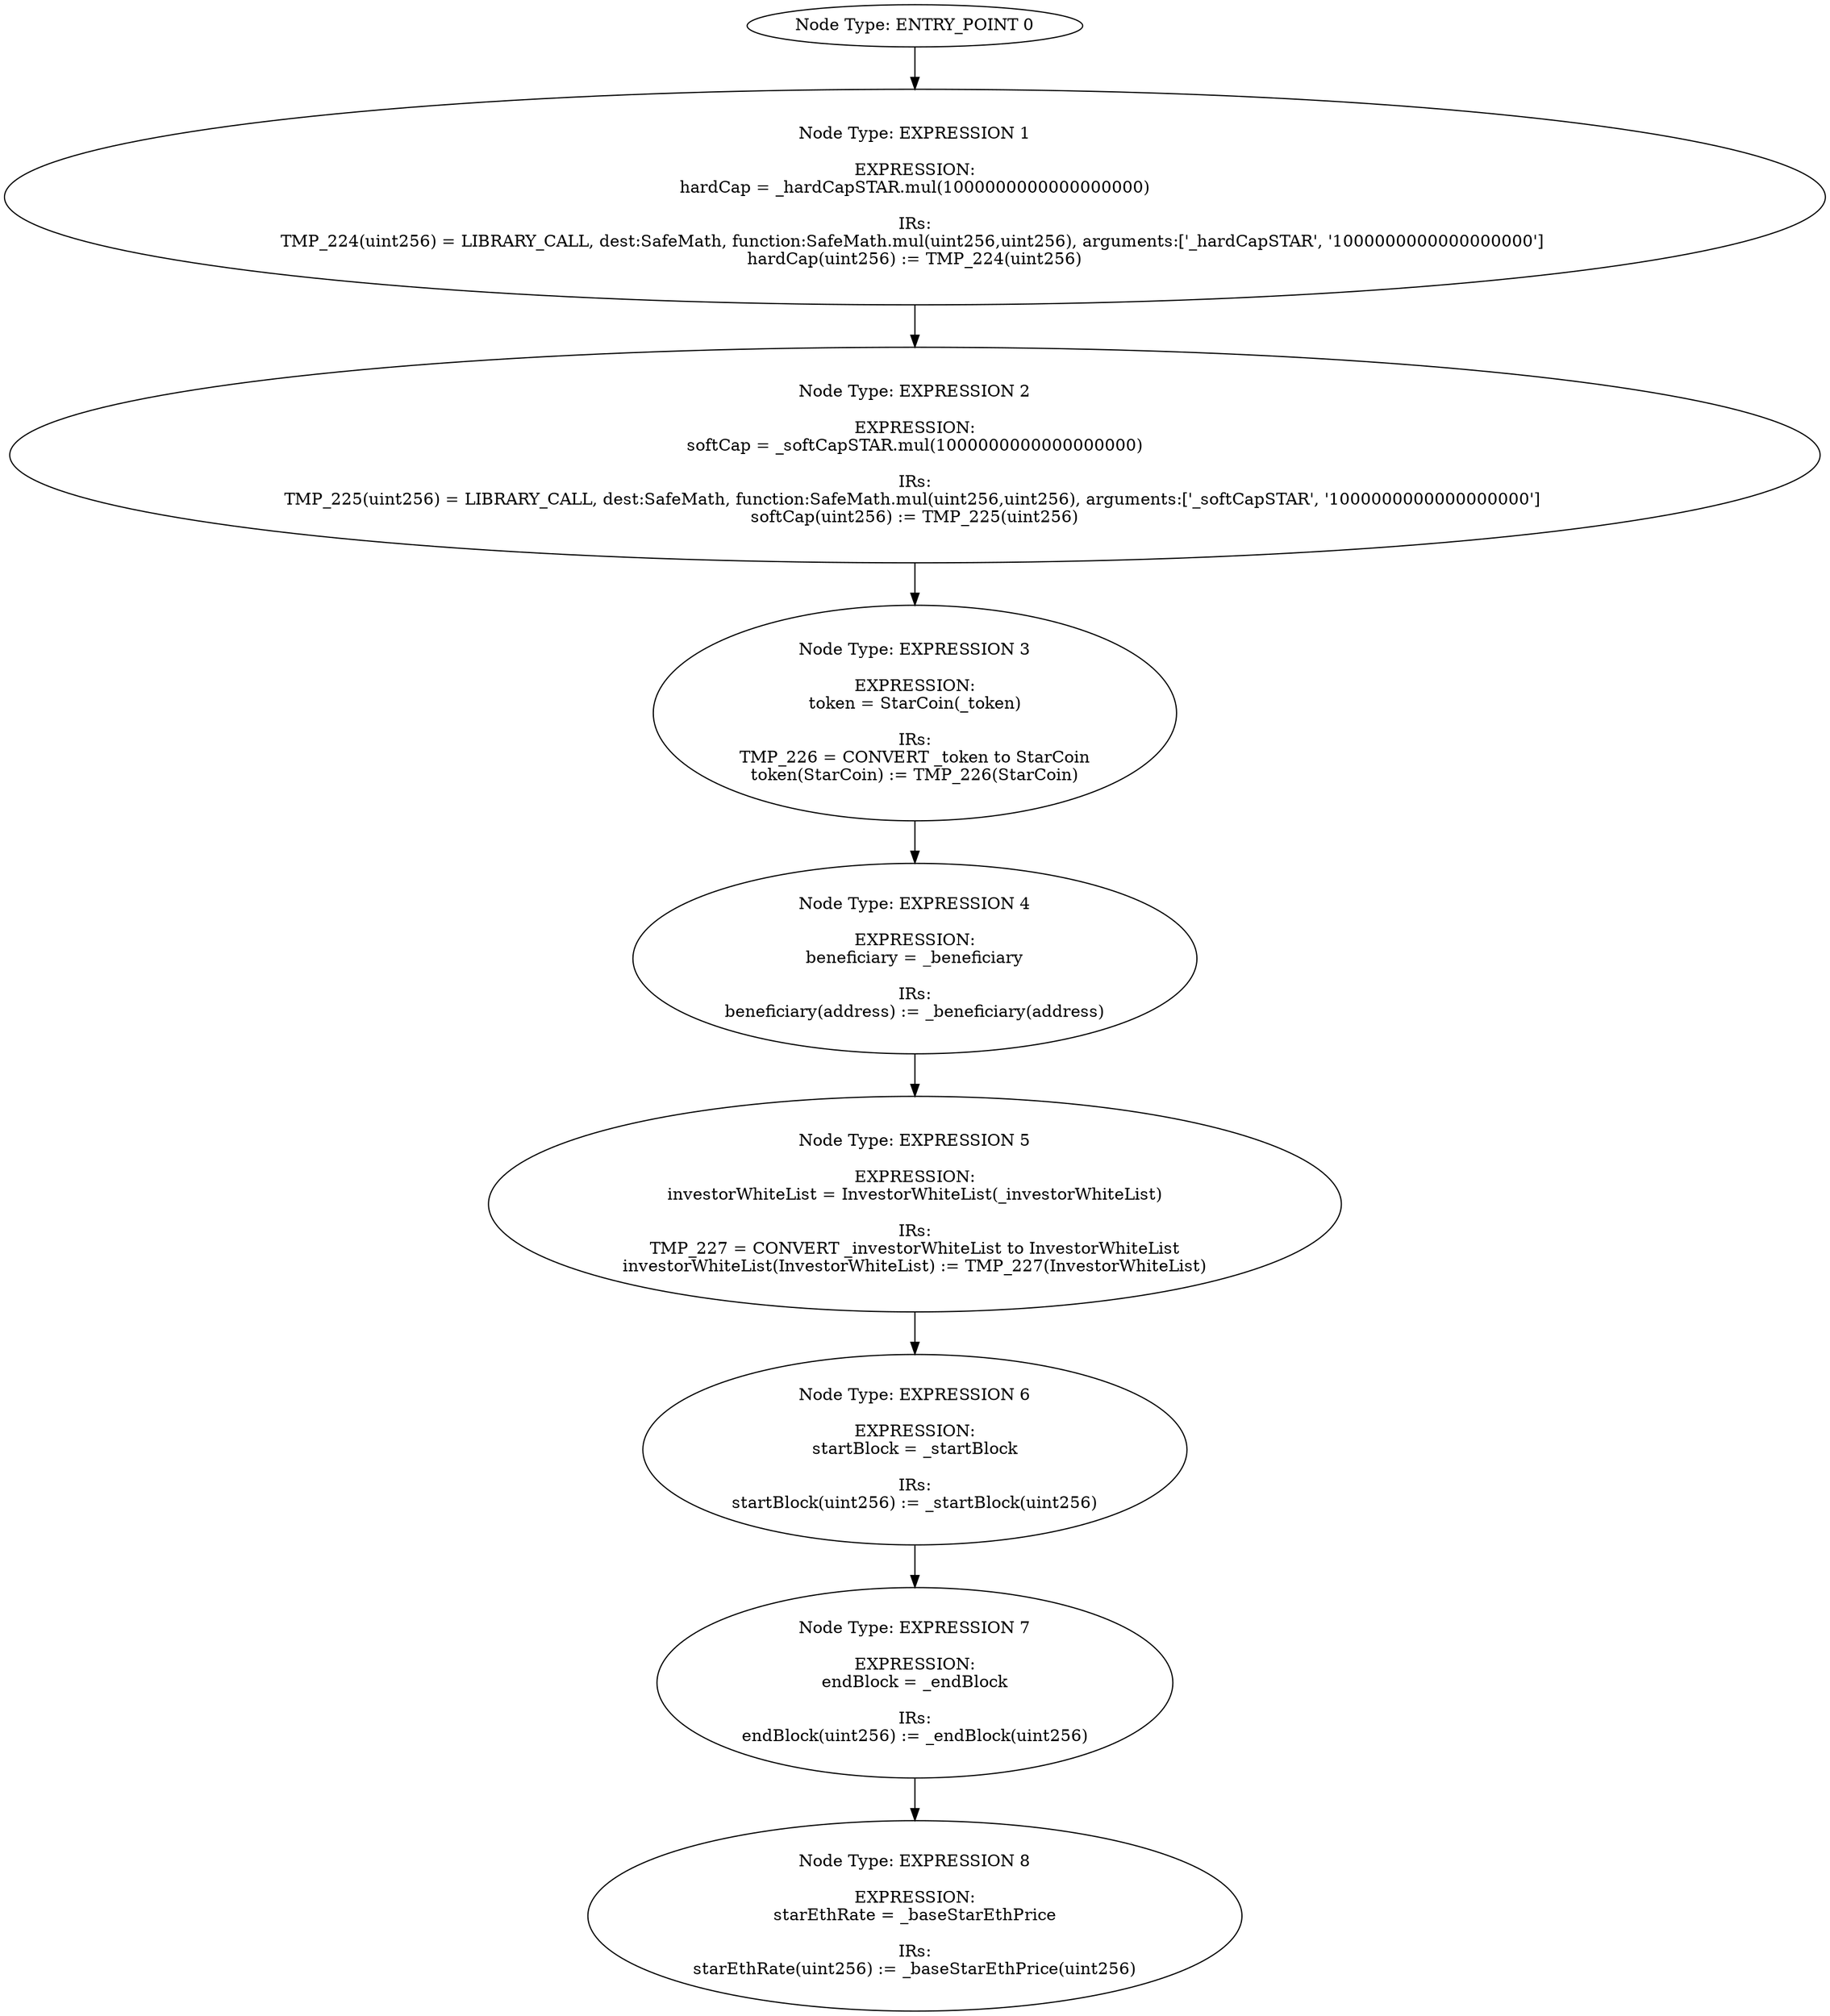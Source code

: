 digraph{
0[label="Node Type: ENTRY_POINT 0
"];
0->1;
1[label="Node Type: EXPRESSION 1

EXPRESSION:
hardCap = _hardCapSTAR.mul(1000000000000000000)

IRs:
TMP_224(uint256) = LIBRARY_CALL, dest:SafeMath, function:SafeMath.mul(uint256,uint256), arguments:['_hardCapSTAR', '1000000000000000000'] 
hardCap(uint256) := TMP_224(uint256)"];
1->2;
2[label="Node Type: EXPRESSION 2

EXPRESSION:
softCap = _softCapSTAR.mul(1000000000000000000)

IRs:
TMP_225(uint256) = LIBRARY_CALL, dest:SafeMath, function:SafeMath.mul(uint256,uint256), arguments:['_softCapSTAR', '1000000000000000000'] 
softCap(uint256) := TMP_225(uint256)"];
2->3;
3[label="Node Type: EXPRESSION 3

EXPRESSION:
token = StarCoin(_token)

IRs:
TMP_226 = CONVERT _token to StarCoin
token(StarCoin) := TMP_226(StarCoin)"];
3->4;
4[label="Node Type: EXPRESSION 4

EXPRESSION:
beneficiary = _beneficiary

IRs:
beneficiary(address) := _beneficiary(address)"];
4->5;
5[label="Node Type: EXPRESSION 5

EXPRESSION:
investorWhiteList = InvestorWhiteList(_investorWhiteList)

IRs:
TMP_227 = CONVERT _investorWhiteList to InvestorWhiteList
investorWhiteList(InvestorWhiteList) := TMP_227(InvestorWhiteList)"];
5->6;
6[label="Node Type: EXPRESSION 6

EXPRESSION:
startBlock = _startBlock

IRs:
startBlock(uint256) := _startBlock(uint256)"];
6->7;
7[label="Node Type: EXPRESSION 7

EXPRESSION:
endBlock = _endBlock

IRs:
endBlock(uint256) := _endBlock(uint256)"];
7->8;
8[label="Node Type: EXPRESSION 8

EXPRESSION:
starEthRate = _baseStarEthPrice

IRs:
starEthRate(uint256) := _baseStarEthPrice(uint256)"];
}
